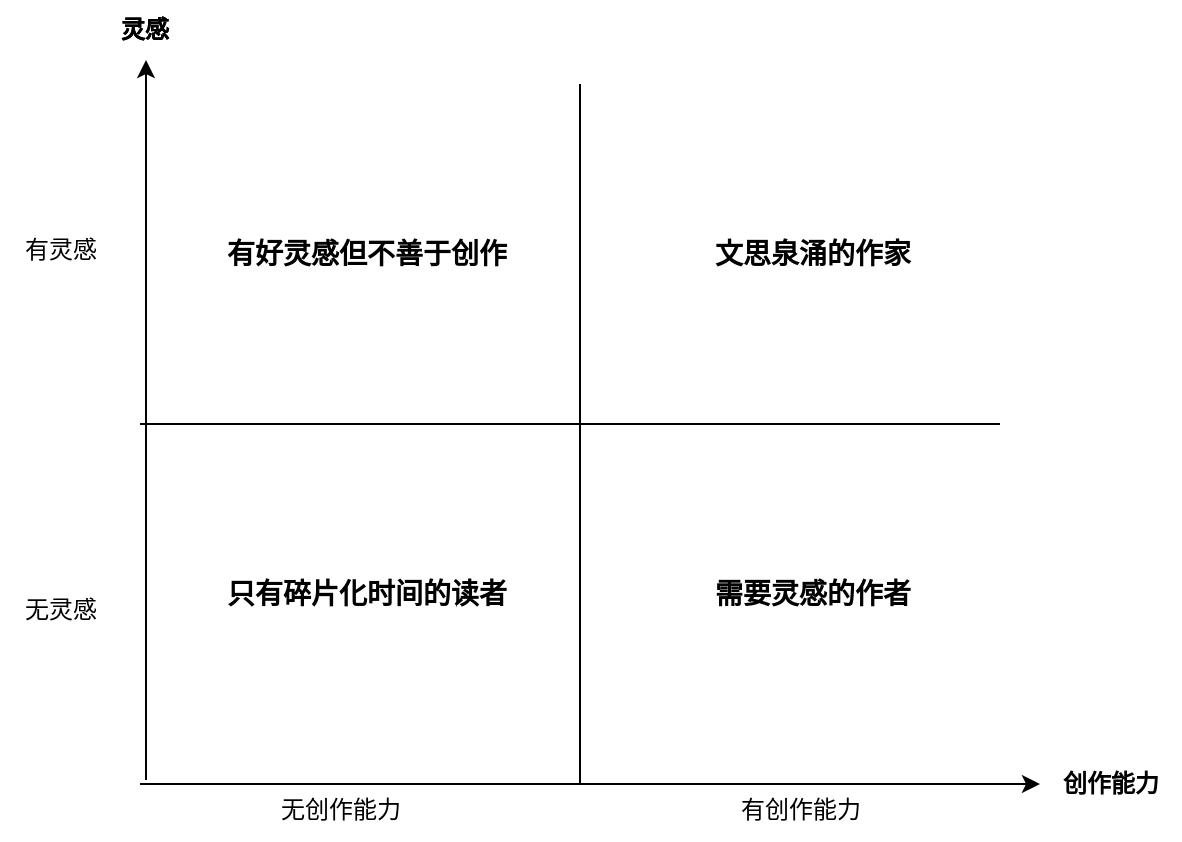 <mxfile version="26.2.13">
  <diagram name="第 1 页" id="5w60ZApVhtlBWwktxhmQ">
    <mxGraphModel dx="812" dy="948" grid="1" gridSize="10" guides="1" tooltips="1" connect="1" arrows="1" fold="1" page="1" pageScale="1" pageWidth="827" pageHeight="1169" math="0" shadow="0">
      <root>
        <mxCell id="0" />
        <mxCell id="1" parent="0" />
        <mxCell id="fj7yE3d4NN2Kqe4ZEAE6-2" value="" style="endArrow=classic;html=1;rounded=0;" parent="1" edge="1">
          <mxGeometry width="50" height="50" relative="1" as="geometry">
            <mxPoint x="390" y="600" as="sourcePoint" />
            <mxPoint x="840" y="600" as="targetPoint" />
          </mxGeometry>
        </mxCell>
        <mxCell id="fj7yE3d4NN2Kqe4ZEAE6-4" value="" style="endArrow=classic;html=1;rounded=0;" parent="1" edge="1">
          <mxGeometry width="50" height="50" relative="1" as="geometry">
            <mxPoint x="393" y="598" as="sourcePoint" />
            <mxPoint x="393" y="238" as="targetPoint" />
          </mxGeometry>
        </mxCell>
        <mxCell id="RaiOMSPYlgh454oG2q4W-1" value="" style="endArrow=none;html=1;rounded=0;" edge="1" parent="1">
          <mxGeometry width="50" height="50" relative="1" as="geometry">
            <mxPoint x="390" y="420" as="sourcePoint" />
            <mxPoint x="820" y="420" as="targetPoint" />
          </mxGeometry>
        </mxCell>
        <mxCell id="RaiOMSPYlgh454oG2q4W-2" value="" style="endArrow=none;html=1;rounded=0;" edge="1" parent="1">
          <mxGeometry width="50" height="50" relative="1" as="geometry">
            <mxPoint x="610" y="600" as="sourcePoint" />
            <mxPoint x="610" y="250" as="targetPoint" />
          </mxGeometry>
        </mxCell>
        <mxCell id="RaiOMSPYlgh454oG2q4W-3" value="&lt;b&gt;创作能力&lt;/b&gt;" style="text;html=1;align=center;verticalAlign=middle;resizable=0;points=[];autosize=1;strokeColor=none;fillColor=none;" vertex="1" parent="1">
          <mxGeometry x="840" y="585" width="70" height="30" as="geometry" />
        </mxCell>
        <mxCell id="RaiOMSPYlgh454oG2q4W-4" value="&lt;b&gt;灵感&lt;/b&gt;" style="text;html=1;align=center;verticalAlign=middle;resizable=0;points=[];autosize=1;strokeColor=none;fillColor=none;" vertex="1" parent="1">
          <mxGeometry x="367" y="208" width="50" height="30" as="geometry" />
        </mxCell>
        <mxCell id="RaiOMSPYlgh454oG2q4W-5" value="&lt;b&gt;灵感&lt;/b&gt;" style="text;html=1;align=center;verticalAlign=middle;resizable=0;points=[];autosize=1;strokeColor=none;fillColor=none;" vertex="1" parent="1">
          <mxGeometry x="367" y="208" width="50" height="30" as="geometry" />
        </mxCell>
        <mxCell id="RaiOMSPYlgh454oG2q4W-6" value="无创作能力" style="text;html=1;align=center;verticalAlign=middle;resizable=0;points=[];autosize=1;strokeColor=none;fillColor=none;" vertex="1" parent="1">
          <mxGeometry x="450" y="598" width="80" height="30" as="geometry" />
        </mxCell>
        <mxCell id="RaiOMSPYlgh454oG2q4W-7" value="有创作能力" style="text;html=1;align=center;verticalAlign=middle;resizable=0;points=[];autosize=1;strokeColor=none;fillColor=none;" vertex="1" parent="1">
          <mxGeometry x="680" y="598" width="80" height="30" as="geometry" />
        </mxCell>
        <mxCell id="RaiOMSPYlgh454oG2q4W-8" value="有灵感" style="text;html=1;align=center;verticalAlign=middle;resizable=0;points=[];autosize=1;strokeColor=none;fillColor=none;" vertex="1" parent="1">
          <mxGeometry x="320" y="318" width="60" height="30" as="geometry" />
        </mxCell>
        <mxCell id="RaiOMSPYlgh454oG2q4W-9" value="无灵感" style="text;html=1;align=center;verticalAlign=middle;resizable=0;points=[];autosize=1;strokeColor=none;fillColor=none;" vertex="1" parent="1">
          <mxGeometry x="320" y="498" width="60" height="30" as="geometry" />
        </mxCell>
        <mxCell id="RaiOMSPYlgh454oG2q4W-10" value="只有碎片化时间的读者" style="text;html=1;align=center;verticalAlign=middle;whiteSpace=wrap;rounded=0;fontStyle=1;fontSize=14;" vertex="1" parent="1">
          <mxGeometry x="417" y="490" width="173" height="30" as="geometry" />
        </mxCell>
        <mxCell id="RaiOMSPYlgh454oG2q4W-11" value="有好灵感但不善于创作" style="text;html=1;align=center;verticalAlign=middle;whiteSpace=wrap;rounded=0;fontStyle=1;fontSize=14;" vertex="1" parent="1">
          <mxGeometry x="417" y="320" width="173" height="30" as="geometry" />
        </mxCell>
        <mxCell id="RaiOMSPYlgh454oG2q4W-12" value="文思泉涌的作家" style="text;html=1;align=center;verticalAlign=middle;whiteSpace=wrap;rounded=0;fontStyle=1;fontSize=14;" vertex="1" parent="1">
          <mxGeometry x="640" y="320" width="173" height="30" as="geometry" />
        </mxCell>
        <mxCell id="RaiOMSPYlgh454oG2q4W-13" value="需要灵感的作者" style="text;html=1;align=center;verticalAlign=middle;whiteSpace=wrap;rounded=0;fontStyle=1;fontSize=14;" vertex="1" parent="1">
          <mxGeometry x="640" y="490" width="173" height="30" as="geometry" />
        </mxCell>
      </root>
    </mxGraphModel>
  </diagram>
</mxfile>
